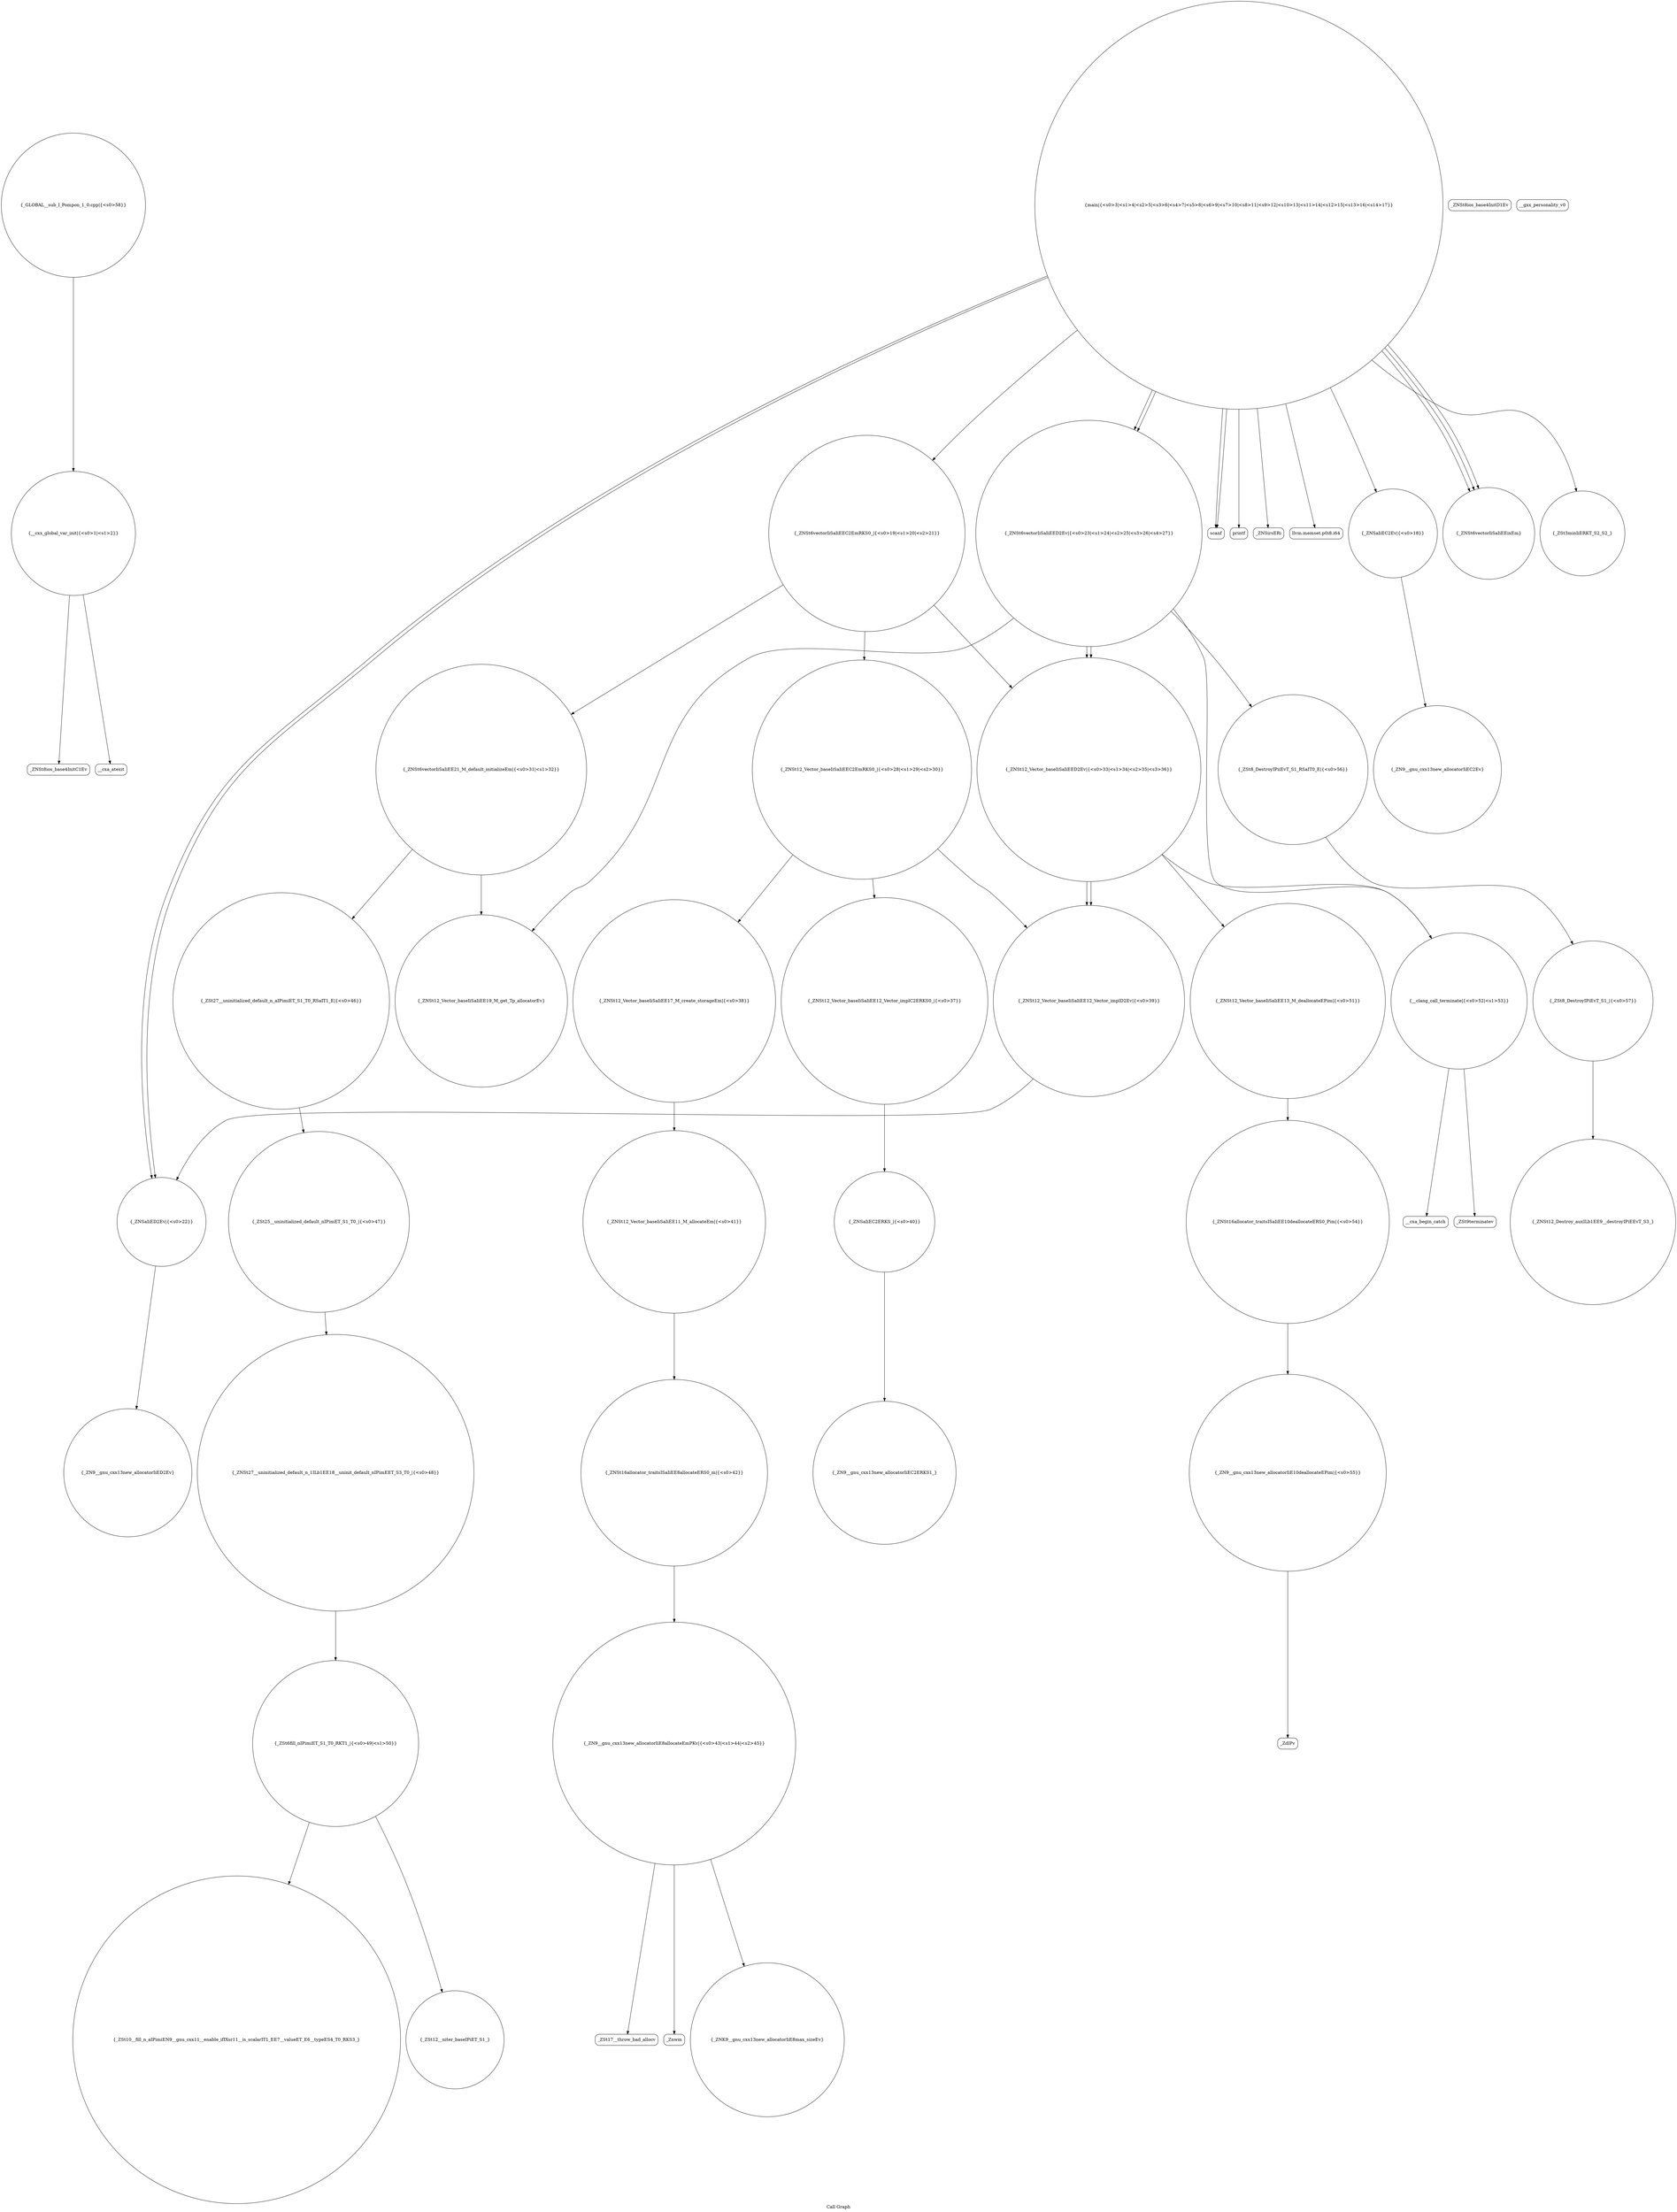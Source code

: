 digraph "Call Graph" {
	label="Call Graph";

	Node0x55806b729f00 [shape=record,shape=circle,label="{__cxx_global_var_init|{<s0>1|<s1>2}}"];
	Node0x55806b729f00:s0 -> Node0x55806b729f80[color=black];
	Node0x55806b729f00:s1 -> Node0x55806b72a080[color=black];
	Node0x55806b72b580 [shape=record,shape=Mrecord,label="{_ZdlPv}"];
	Node0x55806b72a280 [shape=record,shape=Mrecord,label="{scanf}"];
	Node0x55806b72a600 [shape=record,shape=Mrecord,label="{printf}"];
	Node0x55806b72a980 [shape=record,shape=circle,label="{_ZNSt12_Vector_baseIiSaIiEE12_Vector_implC2ERKS0_|{<s0>37}}"];
	Node0x55806b72a980:s0 -> Node0x55806b72ab00[color=black];
	Node0x55806b72ad00 [shape=record,shape=circle,label="{_ZN9__gnu_cxx13new_allocatorIiE8allocateEmPKv|{<s0>43|<s1>44|<s2>45}}"];
	Node0x55806b72ad00:s0 -> Node0x55806b72ad80[color=black];
	Node0x55806b72ad00:s1 -> Node0x55806b72ae00[color=black];
	Node0x55806b72ad00:s2 -> Node0x55806b72ae80[color=black];
	Node0x55806b72b080 [shape=record,shape=circle,label="{_ZNSt27__uninitialized_default_n_1ILb1EE18__uninit_default_nIPimEET_S3_T0_|{<s0>48}}"];
	Node0x55806b72b080:s0 -> Node0x55806b72b100[color=black];
	Node0x55806b72b400 [shape=record,shape=Mrecord,label="{_ZSt9terminatev}"];
	Node0x55806b72a100 [shape=record,shape=circle,label="{main|{<s0>3|<s1>4|<s2>5|<s3>6|<s4>7|<s5>8|<s6>9|<s7>10|<s8>11|<s9>12|<s10>13|<s11>14|<s12>15|<s13>16|<s14>17}}"];
	Node0x55806b72a100:s0 -> Node0x55806b72a180[color=black];
	Node0x55806b72a100:s1 -> Node0x55806b72a200[color=black];
	Node0x55806b72a100:s2 -> Node0x55806b72a280[color=black];
	Node0x55806b72a100:s3 -> Node0x55806b72a300[color=black];
	Node0x55806b72a100:s4 -> Node0x55806b72a380[color=black];
	Node0x55806b72a100:s5 -> Node0x55806b72a480[color=black];
	Node0x55806b72a100:s6 -> Node0x55806b72a500[color=black];
	Node0x55806b72a100:s7 -> Node0x55806b72a280[color=black];
	Node0x55806b72a100:s8 -> Node0x55806b72a480[color=black];
	Node0x55806b72a100:s9 -> Node0x55806b72a680[color=black];
	Node0x55806b72a100:s10 -> Node0x55806b72a500[color=black];
	Node0x55806b72a100:s11 -> Node0x55806b72a500[color=black];
	Node0x55806b72a100:s12 -> Node0x55806b72a580[color=black];
	Node0x55806b72a100:s13 -> Node0x55806b72a600[color=black];
	Node0x55806b72a100:s14 -> Node0x55806b72a680[color=black];
	Node0x55806b72c7a0 [shape=record,shape=circle,label="{_GLOBAL__sub_I_Pompon_1_0.cpp|{<s0>58}}"];
	Node0x55806b72c7a0:s0 -> Node0x55806b729f00[color=black];
	Node0x55806b72a480 [shape=record,shape=circle,label="{_ZNSaIiED2Ev|{<s0>22}}"];
	Node0x55806b72a480:s0 -> Node0x55806b72a780[color=black];
	Node0x55806b72a800 [shape=record,shape=circle,label="{_ZNSt12_Vector_baseIiSaIiEEC2EmRKS0_|{<s0>28|<s1>29|<s2>30}}"];
	Node0x55806b72a800:s0 -> Node0x55806b72a980[color=black];
	Node0x55806b72a800:s1 -> Node0x55806b72aa00[color=black];
	Node0x55806b72a800:s2 -> Node0x55806b72aa80[color=black];
	Node0x55806b72ab80 [shape=record,shape=circle,label="{_ZN9__gnu_cxx13new_allocatorIiEC2ERKS1_}"];
	Node0x55806b72af00 [shape=record,shape=circle,label="{_ZSt27__uninitialized_default_n_aIPimiET_S1_T0_RSaIT1_E|{<s0>46}}"];
	Node0x55806b72af00:s0 -> Node0x55806b72b000[color=black];
	Node0x55806b72b280 [shape=record,shape=circle,label="{_ZNSt12_Vector_baseIiSaIiEE13_M_deallocateEPim|{<s0>51}}"];
	Node0x55806b72b280:s0 -> Node0x55806b72b480[color=black];
	Node0x55806b729f80 [shape=record,shape=Mrecord,label="{_ZNSt8ios_base4InitC1Ev}"];
	Node0x55806b72b600 [shape=record,shape=circle,label="{_ZSt8_DestroyIPiiEvT_S1_RSaIT0_E|{<s0>56}}"];
	Node0x55806b72b600:s0 -> Node0x55806b72b680[color=black];
	Node0x55806b72a300 [shape=record,shape=circle,label="{_ZNSaIiEC2Ev|{<s0>18}}"];
	Node0x55806b72a300:s0 -> Node0x55806b72a700[color=black];
	Node0x55806b72a680 [shape=record,shape=circle,label="{_ZNSt6vectorIiSaIiEED2Ev|{<s0>23|<s1>24|<s2>25|<s3>26|<s4>27}}"];
	Node0x55806b72a680:s0 -> Node0x55806b72af80[color=black];
	Node0x55806b72a680:s1 -> Node0x55806b72b600[color=black];
	Node0x55806b72a680:s2 -> Node0x55806b72a900[color=black];
	Node0x55806b72a680:s3 -> Node0x55806b72a900[color=black];
	Node0x55806b72a680:s4 -> Node0x55806b72b300[color=black];
	Node0x55806b72aa00 [shape=record,shape=circle,label="{_ZNSt12_Vector_baseIiSaIiEE17_M_create_storageEm|{<s0>38}}"];
	Node0x55806b72aa00:s0 -> Node0x55806b72ac00[color=black];
	Node0x55806b72ad80 [shape=record,shape=circle,label="{_ZNK9__gnu_cxx13new_allocatorIiE8max_sizeEv}"];
	Node0x55806b72b100 [shape=record,shape=circle,label="{_ZSt6fill_nIPimiET_S1_T0_RKT1_|{<s0>49|<s1>50}}"];
	Node0x55806b72b100:s0 -> Node0x55806b72b200[color=black];
	Node0x55806b72b100:s1 -> Node0x55806b72b180[color=black];
	Node0x55806b72b480 [shape=record,shape=circle,label="{_ZNSt16allocator_traitsISaIiEE10deallocateERS0_Pim|{<s0>54}}"];
	Node0x55806b72b480:s0 -> Node0x55806b72b500[color=black];
	Node0x55806b72a180 [shape=record,shape=Mrecord,label="{_ZNSirsERi}"];
	Node0x55806b72a500 [shape=record,shape=circle,label="{_ZNSt6vectorIiSaIiEEixEm}"];
	Node0x55806b72a880 [shape=record,shape=circle,label="{_ZNSt6vectorIiSaIiEE21_M_default_initializeEm|{<s0>31|<s1>32}}"];
	Node0x55806b72a880:s0 -> Node0x55806b72af80[color=black];
	Node0x55806b72a880:s1 -> Node0x55806b72af00[color=black];
	Node0x55806b72ac00 [shape=record,shape=circle,label="{_ZNSt12_Vector_baseIiSaIiEE11_M_allocateEm|{<s0>41}}"];
	Node0x55806b72ac00:s0 -> Node0x55806b72ac80[color=black];
	Node0x55806b72af80 [shape=record,shape=circle,label="{_ZNSt12_Vector_baseIiSaIiEE19_M_get_Tp_allocatorEv}"];
	Node0x55806b72b300 [shape=record,shape=circle,label="{__clang_call_terminate|{<s0>52|<s1>53}}"];
	Node0x55806b72b300:s0 -> Node0x55806b72b380[color=black];
	Node0x55806b72b300:s1 -> Node0x55806b72b400[color=black];
	Node0x55806b72a000 [shape=record,shape=Mrecord,label="{_ZNSt8ios_base4InitD1Ev}"];
	Node0x55806b72b680 [shape=record,shape=circle,label="{_ZSt8_DestroyIPiEvT_S1_|{<s0>57}}"];
	Node0x55806b72b680:s0 -> Node0x55806b72c720[color=black];
	Node0x55806b72a380 [shape=record,shape=circle,label="{_ZNSt6vectorIiSaIiEEC2EmRKS0_|{<s0>19|<s1>20|<s2>21}}"];
	Node0x55806b72a380:s0 -> Node0x55806b72a800[color=black];
	Node0x55806b72a380:s1 -> Node0x55806b72a880[color=black];
	Node0x55806b72a380:s2 -> Node0x55806b72a900[color=black];
	Node0x55806b72a700 [shape=record,shape=circle,label="{_ZN9__gnu_cxx13new_allocatorIiEC2Ev}"];
	Node0x55806b72aa80 [shape=record,shape=circle,label="{_ZNSt12_Vector_baseIiSaIiEE12_Vector_implD2Ev|{<s0>39}}"];
	Node0x55806b72aa80:s0 -> Node0x55806b72a480[color=black];
	Node0x55806b72ae00 [shape=record,shape=Mrecord,label="{_ZSt17__throw_bad_allocv}"];
	Node0x55806b72b180 [shape=record,shape=circle,label="{_ZSt10__fill_n_aIPimiEN9__gnu_cxx11__enable_ifIXsr11__is_scalarIT1_EE7__valueET_E6__typeES4_T0_RKS3_}"];
	Node0x55806b72b500 [shape=record,shape=circle,label="{_ZN9__gnu_cxx13new_allocatorIiE10deallocateEPim|{<s0>55}}"];
	Node0x55806b72b500:s0 -> Node0x55806b72b580[color=black];
	Node0x55806b72a200 [shape=record,shape=Mrecord,label="{llvm.memset.p0i8.i64}"];
	Node0x55806b72a580 [shape=record,shape=circle,label="{_ZSt3minIiERKT_S2_S2_}"];
	Node0x55806b72a900 [shape=record,shape=circle,label="{_ZNSt12_Vector_baseIiSaIiEED2Ev|{<s0>33|<s1>34|<s2>35|<s3>36}}"];
	Node0x55806b72a900:s0 -> Node0x55806b72b280[color=black];
	Node0x55806b72a900:s1 -> Node0x55806b72aa80[color=black];
	Node0x55806b72a900:s2 -> Node0x55806b72aa80[color=black];
	Node0x55806b72a900:s3 -> Node0x55806b72b300[color=black];
	Node0x55806b72ac80 [shape=record,shape=circle,label="{_ZNSt16allocator_traitsISaIiEE8allocateERS0_m|{<s0>42}}"];
	Node0x55806b72ac80:s0 -> Node0x55806b72ad00[color=black];
	Node0x55806b72b000 [shape=record,shape=circle,label="{_ZSt25__uninitialized_default_nIPimET_S1_T0_|{<s0>47}}"];
	Node0x55806b72b000:s0 -> Node0x55806b72b080[color=black];
	Node0x55806b72b380 [shape=record,shape=Mrecord,label="{__cxa_begin_catch}"];
	Node0x55806b72a080 [shape=record,shape=Mrecord,label="{__cxa_atexit}"];
	Node0x55806b72c720 [shape=record,shape=circle,label="{_ZNSt12_Destroy_auxILb1EE9__destroyIPiEEvT_S3_}"];
	Node0x55806b72a400 [shape=record,shape=Mrecord,label="{__gxx_personality_v0}"];
	Node0x55806b72a780 [shape=record,shape=circle,label="{_ZN9__gnu_cxx13new_allocatorIiED2Ev}"];
	Node0x55806b72ab00 [shape=record,shape=circle,label="{_ZNSaIiEC2ERKS_|{<s0>40}}"];
	Node0x55806b72ab00:s0 -> Node0x55806b72ab80[color=black];
	Node0x55806b72ae80 [shape=record,shape=Mrecord,label="{_Znwm}"];
	Node0x55806b72b200 [shape=record,shape=circle,label="{_ZSt12__niter_baseIPiET_S1_}"];
}
